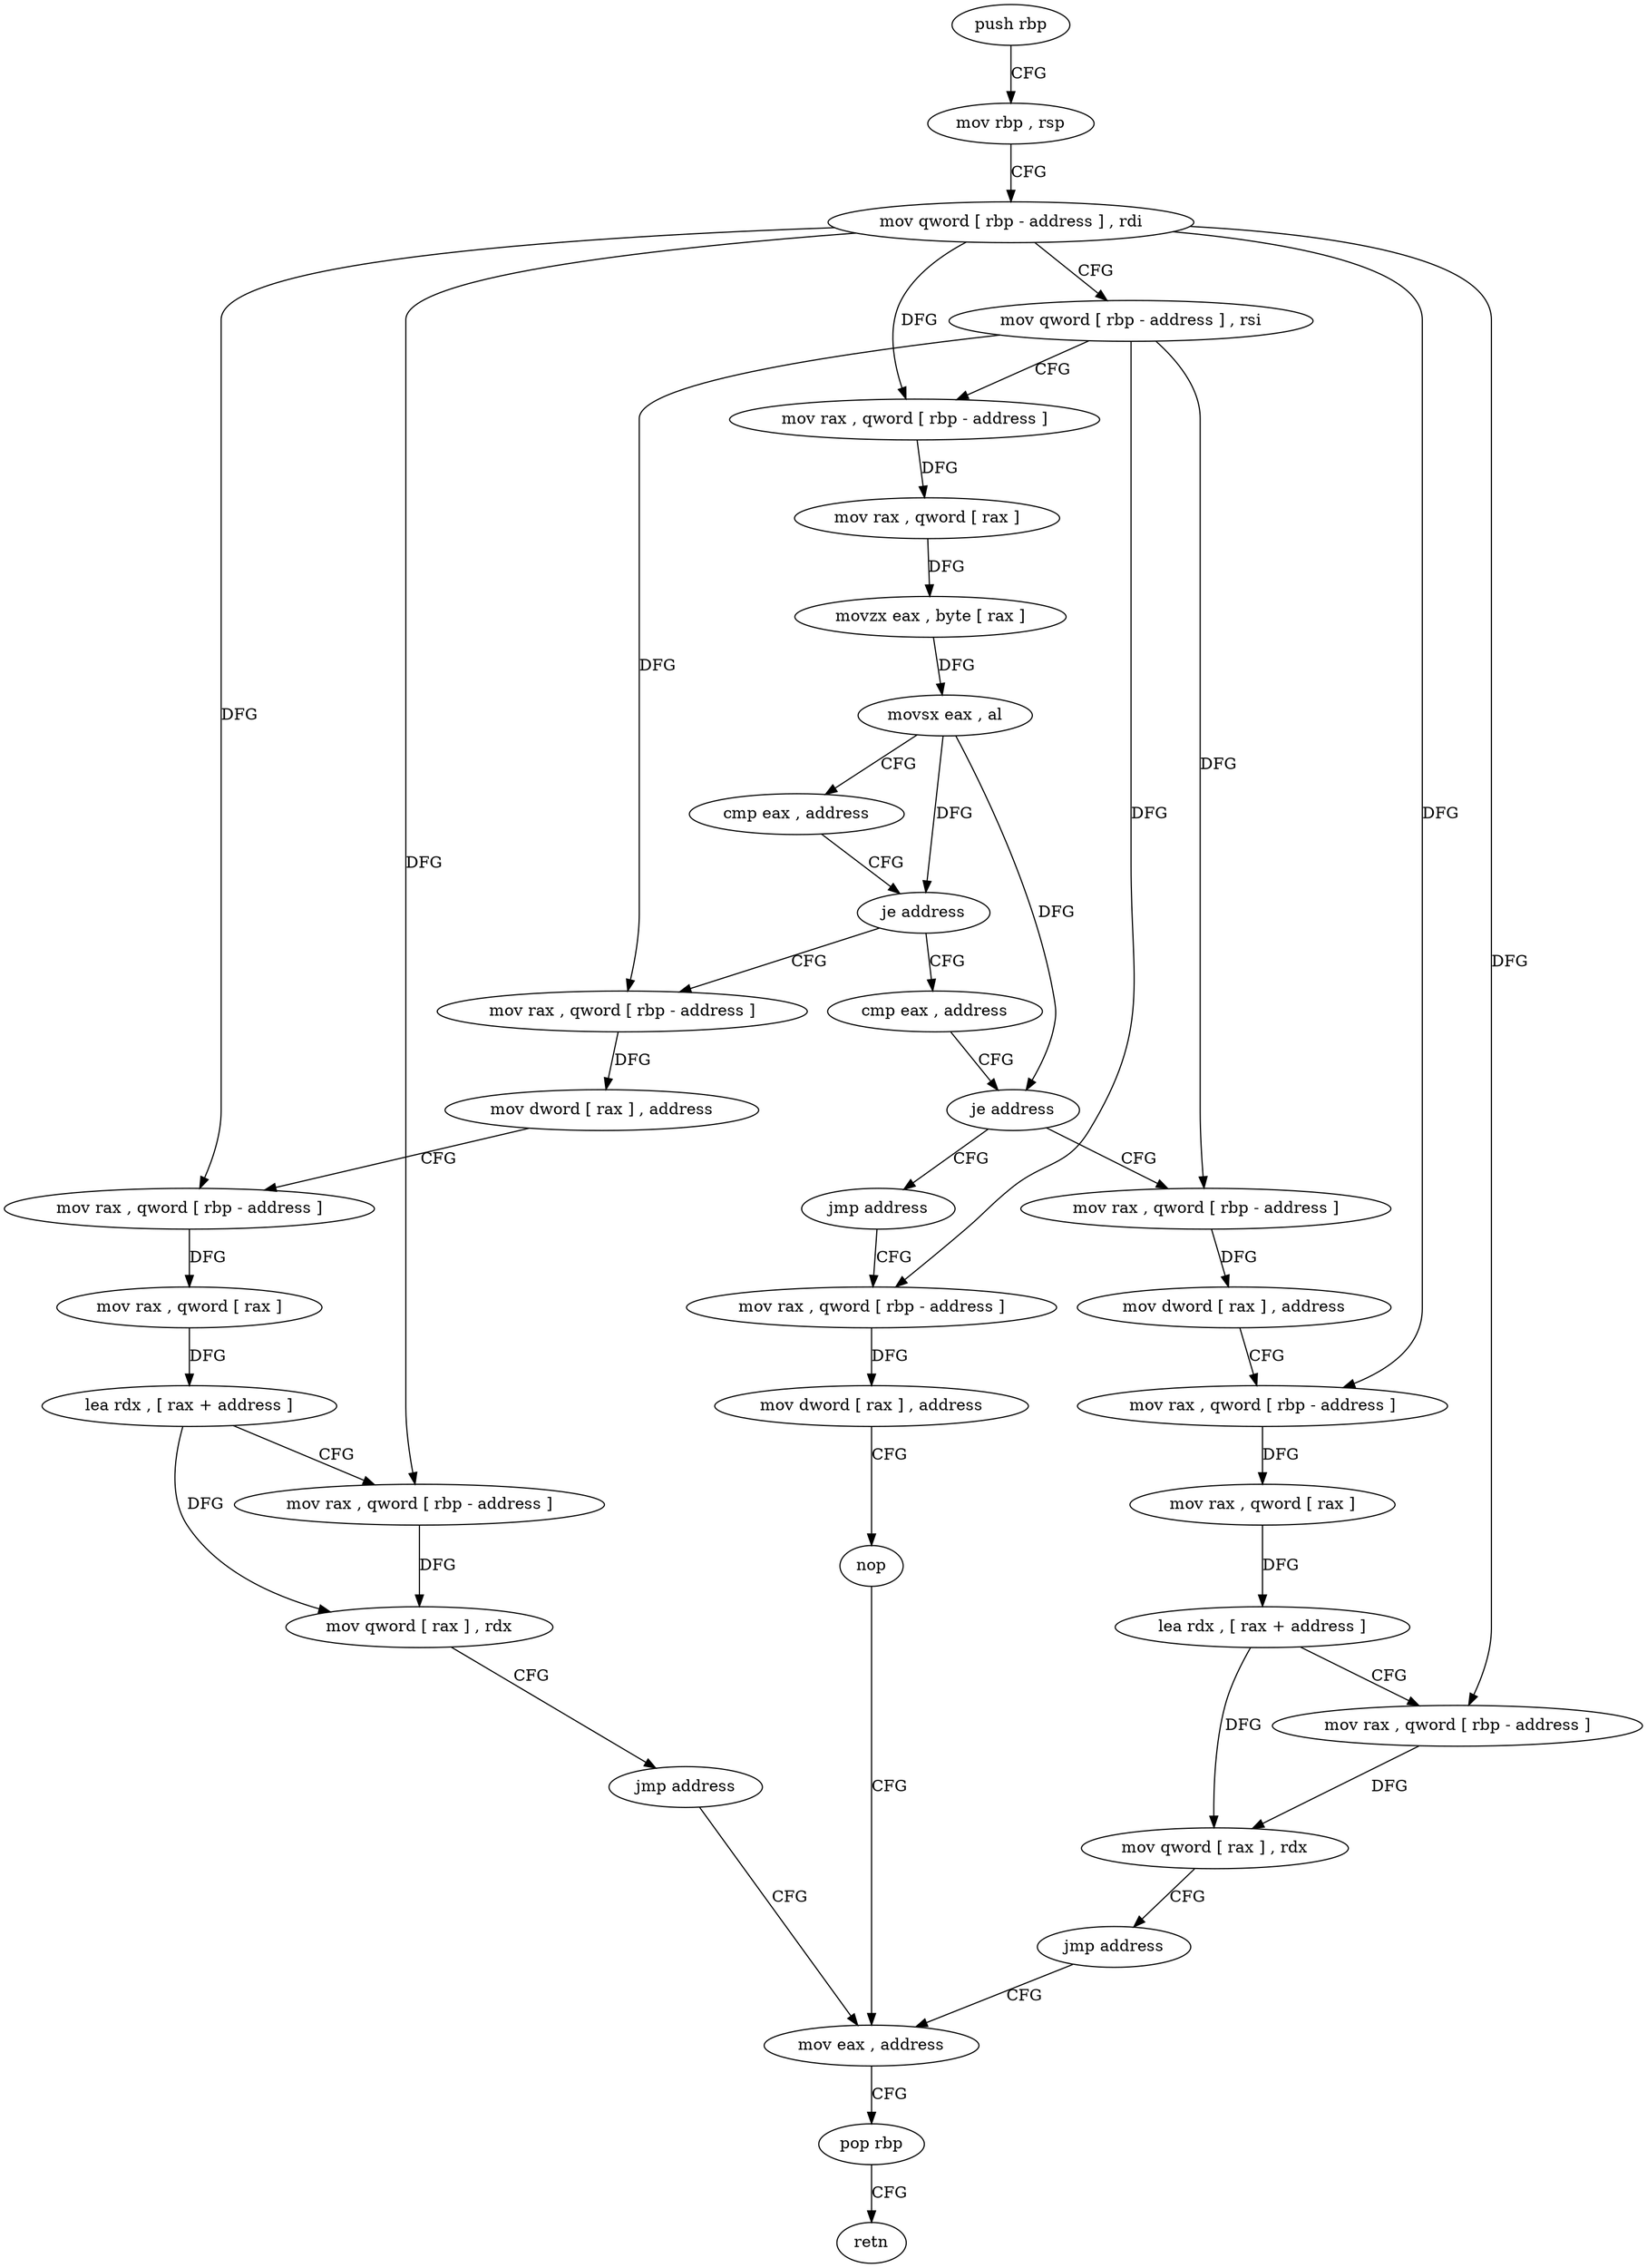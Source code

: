 digraph "func" {
"4274551" [label = "push rbp" ]
"4274552" [label = "mov rbp , rsp" ]
"4274555" [label = "mov qword [ rbp - address ] , rdi" ]
"4274559" [label = "mov qword [ rbp - address ] , rsi" ]
"4274563" [label = "mov rax , qword [ rbp - address ]" ]
"4274567" [label = "mov rax , qword [ rax ]" ]
"4274570" [label = "movzx eax , byte [ rax ]" ]
"4274573" [label = "movsx eax , al" ]
"4274576" [label = "cmp eax , address" ]
"4274579" [label = "je address" ]
"4274588" [label = "mov rax , qword [ rbp - address ]" ]
"4274581" [label = "cmp eax , address" ]
"4274592" [label = "mov dword [ rax ] , address" ]
"4274598" [label = "mov rax , qword [ rbp - address ]" ]
"4274602" [label = "mov rax , qword [ rax ]" ]
"4274605" [label = "lea rdx , [ rax + address ]" ]
"4274609" [label = "mov rax , qword [ rbp - address ]" ]
"4274613" [label = "mov qword [ rax ] , rdx" ]
"4274616" [label = "jmp address" ]
"4274659" [label = "mov eax , address" ]
"4274584" [label = "je address" ]
"4274618" [label = "mov rax , qword [ rbp - address ]" ]
"4274586" [label = "jmp address" ]
"4274664" [label = "pop rbp" ]
"4274665" [label = "retn" ]
"4274622" [label = "mov dword [ rax ] , address" ]
"4274628" [label = "mov rax , qword [ rbp - address ]" ]
"4274632" [label = "mov rax , qword [ rax ]" ]
"4274635" [label = "lea rdx , [ rax + address ]" ]
"4274639" [label = "mov rax , qword [ rbp - address ]" ]
"4274643" [label = "mov qword [ rax ] , rdx" ]
"4274646" [label = "jmp address" ]
"4274648" [label = "mov rax , qword [ rbp - address ]" ]
"4274652" [label = "mov dword [ rax ] , address" ]
"4274658" [label = "nop" ]
"4274551" -> "4274552" [ label = "CFG" ]
"4274552" -> "4274555" [ label = "CFG" ]
"4274555" -> "4274559" [ label = "CFG" ]
"4274555" -> "4274563" [ label = "DFG" ]
"4274555" -> "4274598" [ label = "DFG" ]
"4274555" -> "4274609" [ label = "DFG" ]
"4274555" -> "4274628" [ label = "DFG" ]
"4274555" -> "4274639" [ label = "DFG" ]
"4274559" -> "4274563" [ label = "CFG" ]
"4274559" -> "4274588" [ label = "DFG" ]
"4274559" -> "4274618" [ label = "DFG" ]
"4274559" -> "4274648" [ label = "DFG" ]
"4274563" -> "4274567" [ label = "DFG" ]
"4274567" -> "4274570" [ label = "DFG" ]
"4274570" -> "4274573" [ label = "DFG" ]
"4274573" -> "4274576" [ label = "CFG" ]
"4274573" -> "4274579" [ label = "DFG" ]
"4274573" -> "4274584" [ label = "DFG" ]
"4274576" -> "4274579" [ label = "CFG" ]
"4274579" -> "4274588" [ label = "CFG" ]
"4274579" -> "4274581" [ label = "CFG" ]
"4274588" -> "4274592" [ label = "DFG" ]
"4274581" -> "4274584" [ label = "CFG" ]
"4274592" -> "4274598" [ label = "CFG" ]
"4274598" -> "4274602" [ label = "DFG" ]
"4274602" -> "4274605" [ label = "DFG" ]
"4274605" -> "4274609" [ label = "CFG" ]
"4274605" -> "4274613" [ label = "DFG" ]
"4274609" -> "4274613" [ label = "DFG" ]
"4274613" -> "4274616" [ label = "CFG" ]
"4274616" -> "4274659" [ label = "CFG" ]
"4274659" -> "4274664" [ label = "CFG" ]
"4274584" -> "4274618" [ label = "CFG" ]
"4274584" -> "4274586" [ label = "CFG" ]
"4274618" -> "4274622" [ label = "DFG" ]
"4274586" -> "4274648" [ label = "CFG" ]
"4274664" -> "4274665" [ label = "CFG" ]
"4274622" -> "4274628" [ label = "CFG" ]
"4274628" -> "4274632" [ label = "DFG" ]
"4274632" -> "4274635" [ label = "DFG" ]
"4274635" -> "4274639" [ label = "CFG" ]
"4274635" -> "4274643" [ label = "DFG" ]
"4274639" -> "4274643" [ label = "DFG" ]
"4274643" -> "4274646" [ label = "CFG" ]
"4274646" -> "4274659" [ label = "CFG" ]
"4274648" -> "4274652" [ label = "DFG" ]
"4274652" -> "4274658" [ label = "CFG" ]
"4274658" -> "4274659" [ label = "CFG" ]
}
